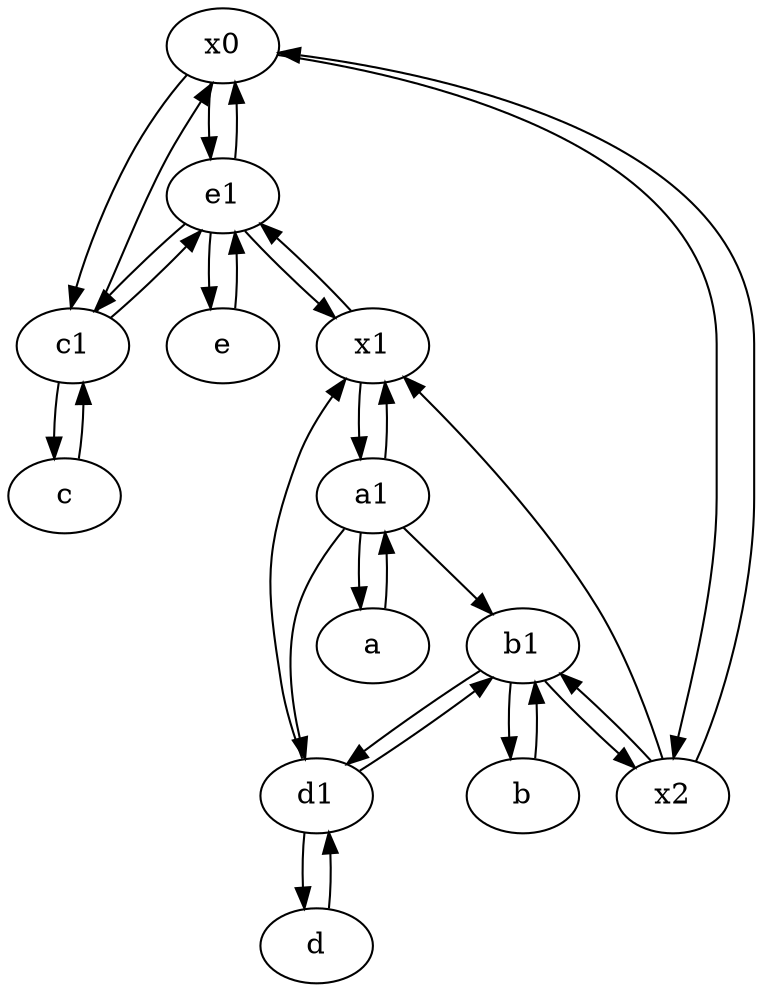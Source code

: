 digraph  {
	x0;
	e1 [pos="25,45!"];
	a [pos="40,10!"];
	b1 [pos="45,20!"];
	c1 [pos="30,15!"];
	x2;
	c [pos="20,10!"];
	d [pos="20,30!"];
	d1 [pos="25,30!"];
	e [pos="30,50!"];
	b [pos="50,20!"];
	a1 [pos="40,15!"];
	x1;
	d1 -> d;
	a -> a1;
	x2 -> x0;
	b1 -> x2;
	x2 -> b1;
	b1 -> b;
	d1 -> b1;
	c1 -> x0;
	c1 -> c;
	c1 -> e1;
	a1 -> x1;
	c -> c1;
	e1 -> c1;
	x0 -> e1;
	x1 -> e1;
	a1 -> a;
	d -> d1;
	x0 -> x2;
	x1 -> a1;
	d1 -> x1;
	x2 -> x1;
	e1 -> x0;
	a1 -> d1;
	x0 -> c1;
	e -> e1;
	a1 -> b1;
	e1 -> x1;
	e1 -> e;
	b -> b1;
	b1 -> d1;

	}
